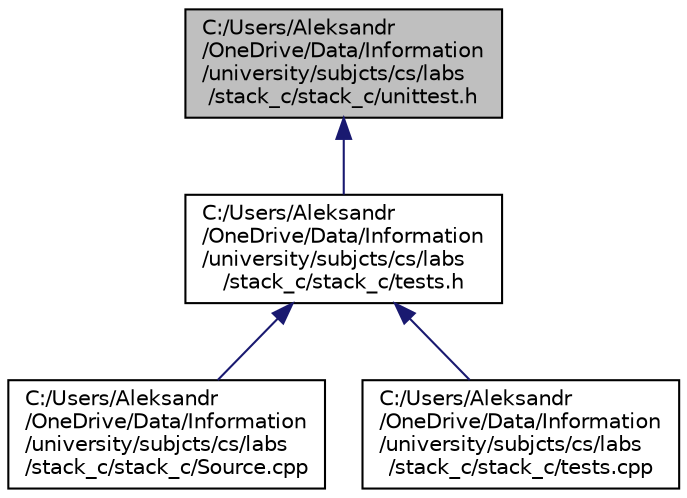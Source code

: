 digraph "C:/Users/Aleksandr/OneDrive/Data/Information/university/subjcts/cs/labs/stack_c/stack_c/unittest.h"
{
  edge [fontname="Helvetica",fontsize="10",labelfontname="Helvetica",labelfontsize="10"];
  node [fontname="Helvetica",fontsize="10",shape=record];
  Node2 [label="C:/Users/Aleksandr\l/OneDrive/Data/Information\l/university/subjcts/cs/labs\l/stack_c/stack_c/unittest.h",height=0.2,width=0.4,color="black", fillcolor="grey75", style="filled", fontcolor="black"];
  Node2 -> Node3 [dir="back",color="midnightblue",fontsize="10",style="solid"];
  Node3 [label="C:/Users/Aleksandr\l/OneDrive/Data/Information\l/university/subjcts/cs/labs\l/stack_c/stack_c/tests.h",height=0.2,width=0.4,color="black", fillcolor="white", style="filled",URL="$tests_8h.html"];
  Node3 -> Node4 [dir="back",color="midnightblue",fontsize="10",style="solid"];
  Node4 [label="C:/Users/Aleksandr\l/OneDrive/Data/Information\l/university/subjcts/cs/labs\l/stack_c/stack_c/Source.cpp",height=0.2,width=0.4,color="black", fillcolor="white", style="filled",URL="$_source_8cpp.html"];
  Node3 -> Node5 [dir="back",color="midnightblue",fontsize="10",style="solid"];
  Node5 [label="C:/Users/Aleksandr\l/OneDrive/Data/Information\l/university/subjcts/cs/labs\l/stack_c/stack_c/tests.cpp",height=0.2,width=0.4,color="black", fillcolor="white", style="filled",URL="$tests_8cpp.html"];
}
